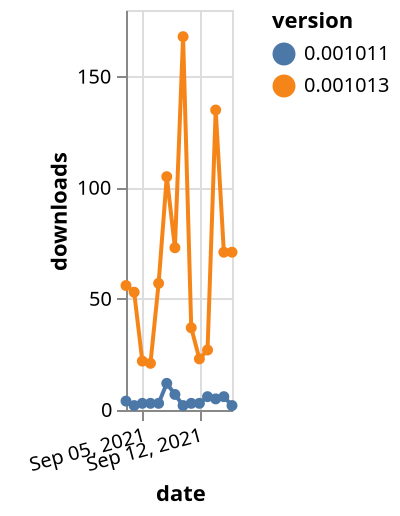 {"$schema": "https://vega.github.io/schema/vega-lite/v5.json", "description": "A simple bar chart with embedded data.", "data": {"values": [{"date": "2021-09-03", "total": 70014, "delta": 56, "version": "0.001013"}, {"date": "2021-09-04", "total": 70067, "delta": 53, "version": "0.001013"}, {"date": "2021-09-05", "total": 70089, "delta": 22, "version": "0.001013"}, {"date": "2021-09-06", "total": 70110, "delta": 21, "version": "0.001013"}, {"date": "2021-09-07", "total": 70167, "delta": 57, "version": "0.001013"}, {"date": "2021-09-08", "total": 70272, "delta": 105, "version": "0.001013"}, {"date": "2021-09-09", "total": 70345, "delta": 73, "version": "0.001013"}, {"date": "2021-09-10", "total": 70513, "delta": 168, "version": "0.001013"}, {"date": "2021-09-11", "total": 70550, "delta": 37, "version": "0.001013"}, {"date": "2021-09-12", "total": 70573, "delta": 23, "version": "0.001013"}, {"date": "2021-09-13", "total": 70600, "delta": 27, "version": "0.001013"}, {"date": "2021-09-14", "total": 70735, "delta": 135, "version": "0.001013"}, {"date": "2021-09-15", "total": 70806, "delta": 71, "version": "0.001013"}, {"date": "2021-09-16", "total": 70877, "delta": 71, "version": "0.001013"}, {"date": "2021-09-03", "total": 23810, "delta": 4, "version": "0.001011"}, {"date": "2021-09-04", "total": 23812, "delta": 2, "version": "0.001011"}, {"date": "2021-09-05", "total": 23815, "delta": 3, "version": "0.001011"}, {"date": "2021-09-06", "total": 23818, "delta": 3, "version": "0.001011"}, {"date": "2021-09-07", "total": 23821, "delta": 3, "version": "0.001011"}, {"date": "2021-09-08", "total": 23833, "delta": 12, "version": "0.001011"}, {"date": "2021-09-09", "total": 23840, "delta": 7, "version": "0.001011"}, {"date": "2021-09-10", "total": 23842, "delta": 2, "version": "0.001011"}, {"date": "2021-09-11", "total": 23845, "delta": 3, "version": "0.001011"}, {"date": "2021-09-12", "total": 23848, "delta": 3, "version": "0.001011"}, {"date": "2021-09-13", "total": 23854, "delta": 6, "version": "0.001011"}, {"date": "2021-09-14", "total": 23859, "delta": 5, "version": "0.001011"}, {"date": "2021-09-15", "total": 23865, "delta": 6, "version": "0.001011"}, {"date": "2021-09-16", "total": 23867, "delta": 2, "version": "0.001011"}]}, "width": "container", "mark": {"type": "line", "point": {"filled": true}}, "encoding": {"x": {"field": "date", "type": "temporal", "timeUnit": "yearmonthdate", "title": "date", "axis": {"labelAngle": -15}}, "y": {"field": "delta", "type": "quantitative", "title": "downloads"}, "color": {"field": "version", "type": "nominal"}, "tooltip": {"field": "delta"}}}